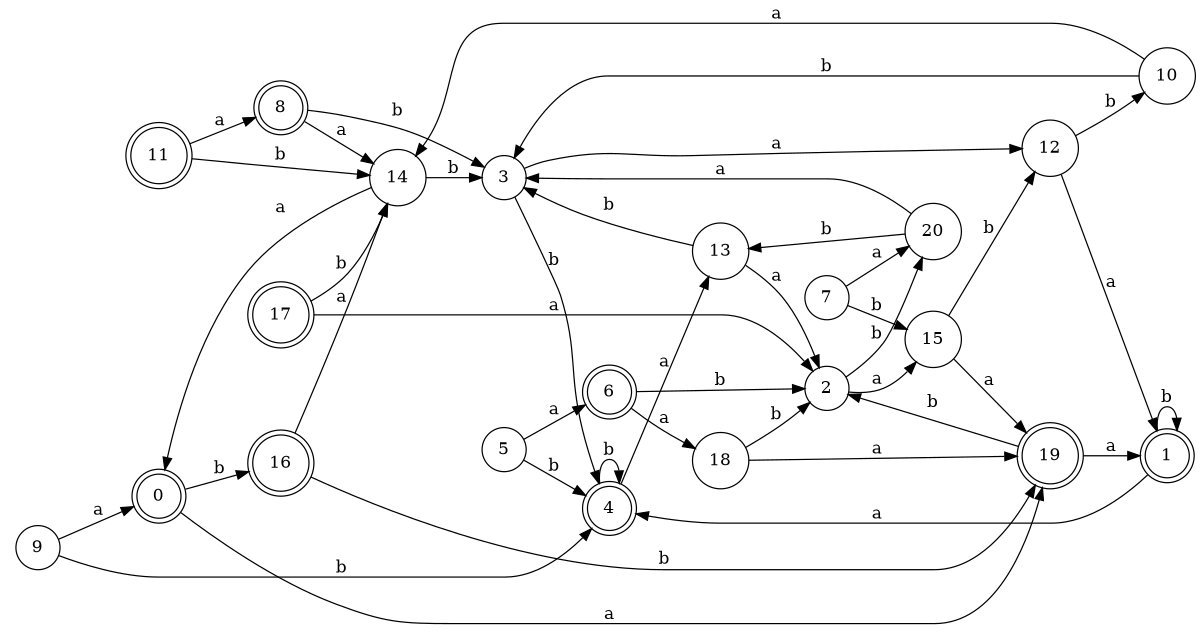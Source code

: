 digraph n17_5 {
__start0 [label="" shape="none"];

rankdir=LR;
size="8,5";

s0 [style="rounded,filled", color="black", fillcolor="white" shape="doublecircle", label="0"];
s1 [style="rounded,filled", color="black", fillcolor="white" shape="doublecircle", label="1"];
s2 [style="filled", color="black", fillcolor="white" shape="circle", label="2"];
s3 [style="filled", color="black", fillcolor="white" shape="circle", label="3"];
s4 [style="rounded,filled", color="black", fillcolor="white" shape="doublecircle", label="4"];
s5 [style="filled", color="black", fillcolor="white" shape="circle", label="5"];
s6 [style="rounded,filled", color="black", fillcolor="white" shape="doublecircle", label="6"];
s7 [style="filled", color="black", fillcolor="white" shape="circle", label="7"];
s8 [style="rounded,filled", color="black", fillcolor="white" shape="doublecircle", label="8"];
s9 [style="filled", color="black", fillcolor="white" shape="circle", label="9"];
s10 [style="filled", color="black", fillcolor="white" shape="circle", label="10"];
s11 [style="rounded,filled", color="black", fillcolor="white" shape="doublecircle", label="11"];
s12 [style="filled", color="black", fillcolor="white" shape="circle", label="12"];
s13 [style="filled", color="black", fillcolor="white" shape="circle", label="13"];
s14 [style="filled", color="black", fillcolor="white" shape="circle", label="14"];
s15 [style="filled", color="black", fillcolor="white" shape="circle", label="15"];
s16 [style="rounded,filled", color="black", fillcolor="white" shape="doublecircle", label="16"];
s17 [style="rounded,filled", color="black", fillcolor="white" shape="doublecircle", label="17"];
s18 [style="filled", color="black", fillcolor="white" shape="circle", label="18"];
s19 [style="rounded,filled", color="black", fillcolor="white" shape="doublecircle", label="19"];
s20 [style="filled", color="black", fillcolor="white" shape="circle", label="20"];
s0 -> s19 [label="a"];
s0 -> s16 [label="b"];
s1 -> s4 [label="a"];
s1 -> s1 [label="b"];
s2 -> s15 [label="a"];
s2 -> s20 [label="b"];
s3 -> s12 [label="a"];
s3 -> s4 [label="b"];
s4 -> s13 [label="a"];
s4 -> s4 [label="b"];
s5 -> s6 [label="a"];
s5 -> s4 [label="b"];
s6 -> s18 [label="a"];
s6 -> s2 [label="b"];
s7 -> s20 [label="a"];
s7 -> s15 [label="b"];
s8 -> s14 [label="a"];
s8 -> s3 [label="b"];
s9 -> s0 [label="a"];
s9 -> s4 [label="b"];
s10 -> s14 [label="a"];
s10 -> s3 [label="b"];
s11 -> s8 [label="a"];
s11 -> s14 [label="b"];
s12 -> s1 [label="a"];
s12 -> s10 [label="b"];
s13 -> s2 [label="a"];
s13 -> s3 [label="b"];
s14 -> s0 [label="a"];
s14 -> s3 [label="b"];
s15 -> s19 [label="a"];
s15 -> s12 [label="b"];
s16 -> s14 [label="a"];
s16 -> s19 [label="b"];
s17 -> s2 [label="a"];
s17 -> s14 [label="b"];
s18 -> s19 [label="a"];
s18 -> s2 [label="b"];
s19 -> s1 [label="a"];
s19 -> s2 [label="b"];
s20 -> s3 [label="a"];
s20 -> s13 [label="b"];

}